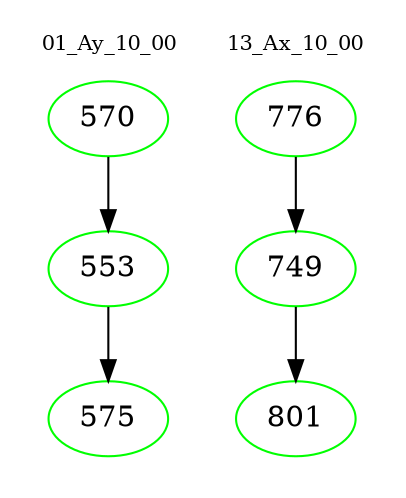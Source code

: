 digraph{
subgraph cluster_0 {
color = white
label = "01_Ay_10_00";
fontsize=10;
T0_570 [label="570", color="green"]
T0_570 -> T0_553 [color="black"]
T0_553 [label="553", color="green"]
T0_553 -> T0_575 [color="black"]
T0_575 [label="575", color="green"]
}
subgraph cluster_1 {
color = white
label = "13_Ax_10_00";
fontsize=10;
T1_776 [label="776", color="green"]
T1_776 -> T1_749 [color="black"]
T1_749 [label="749", color="green"]
T1_749 -> T1_801 [color="black"]
T1_801 [label="801", color="green"]
}
}
